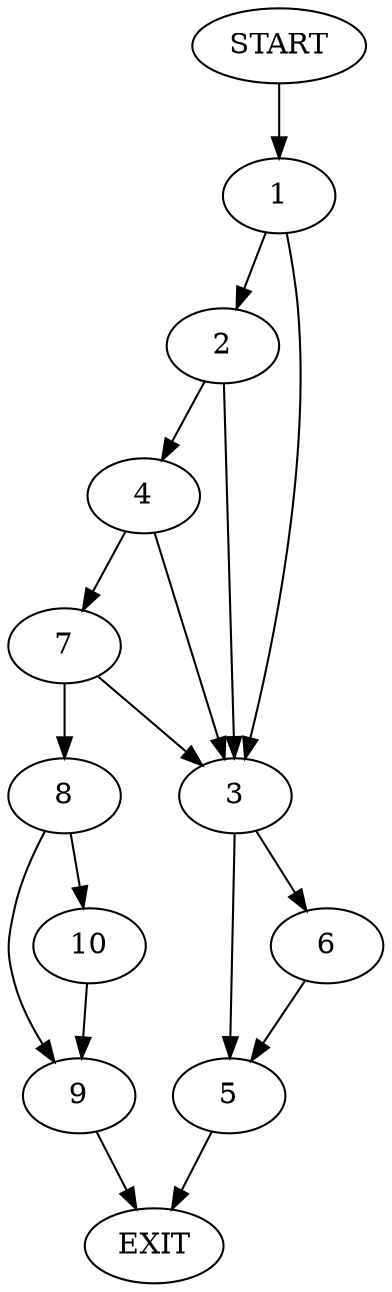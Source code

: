 digraph {
0 [label="START"]
11 [label="EXIT"]
0 -> 1
1 -> 2
1 -> 3
2 -> 3
2 -> 4
3 -> 5
3 -> 6
4 -> 7
4 -> 3
7 -> 8
7 -> 3
8 -> 9
8 -> 10
9 -> 11
10 -> 9
5 -> 11
6 -> 5
}
